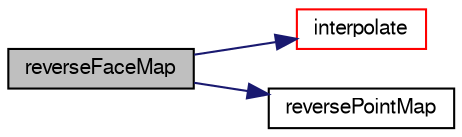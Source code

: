 digraph "reverseFaceMap"
{
  bgcolor="transparent";
  edge [fontname="FreeSans",fontsize="10",labelfontname="FreeSans",labelfontsize="10"];
  node [fontname="FreeSans",fontsize="10",shape=record];
  rankdir="LR";
  Node18 [label="reverseFaceMap",height=0.2,width=0.4,color="black", fillcolor="grey75", style="filled", fontcolor="black"];
  Node18 -> Node19 [color="midnightblue",fontsize="10",style="solid",fontname="FreeSans"];
  Node19 [label="interpolate",height=0.2,width=0.4,color="red",URL="$a22874.html#af97d05ec6e72fd577f9913c9bd086797",tooltip="Map volField. Internal field set to average, patch fields straight. "];
  Node18 -> Node53 [color="midnightblue",fontsize="10",style="solid",fontname="FreeSans"];
  Node53 [label="reversePointMap",height=0.2,width=0.4,color="black",URL="$a22874.html#a552b6f73bc2391a9c807f787f9774a39",tooltip="From point on original mesh to point on this (or -1 for removed. "];
}
